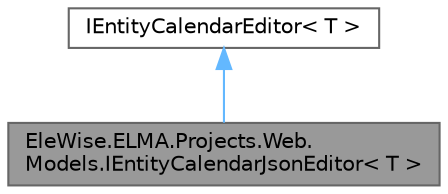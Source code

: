 digraph "EleWise.ELMA.Projects.Web.Models.IEntityCalendarJsonEditor&lt; T &gt;"
{
 // LATEX_PDF_SIZE
  bgcolor="transparent";
  edge [fontname=Helvetica,fontsize=10,labelfontname=Helvetica,labelfontsize=10];
  node [fontname=Helvetica,fontsize=10,shape=box,height=0.2,width=0.4];
  Node1 [id="Node000001",label="EleWise.ELMA.Projects.Web.\lModels.IEntityCalendarJsonEditor\< T \>",height=0.2,width=0.4,color="gray40", fillcolor="grey60", style="filled", fontcolor="black",tooltip="Интерфейс редактора календаря объекта"];
  Node2 -> Node1 [id="edge1_Node000001_Node000002",dir="back",color="steelblue1",style="solid",tooltip=" "];
  Node2 [id="Node000002",label="IEntityCalendarEditor\< T \>",height=0.2,width=0.4,color="gray40", fillcolor="white", style="filled",URL="$interface_ele_wise_1_1_e_l_m_a_1_1_projects_1_1_web_1_1_models_1_1_i_entity_calendar_editor.html",tooltip="Интерфейс редактора календаря объекта"];
}
